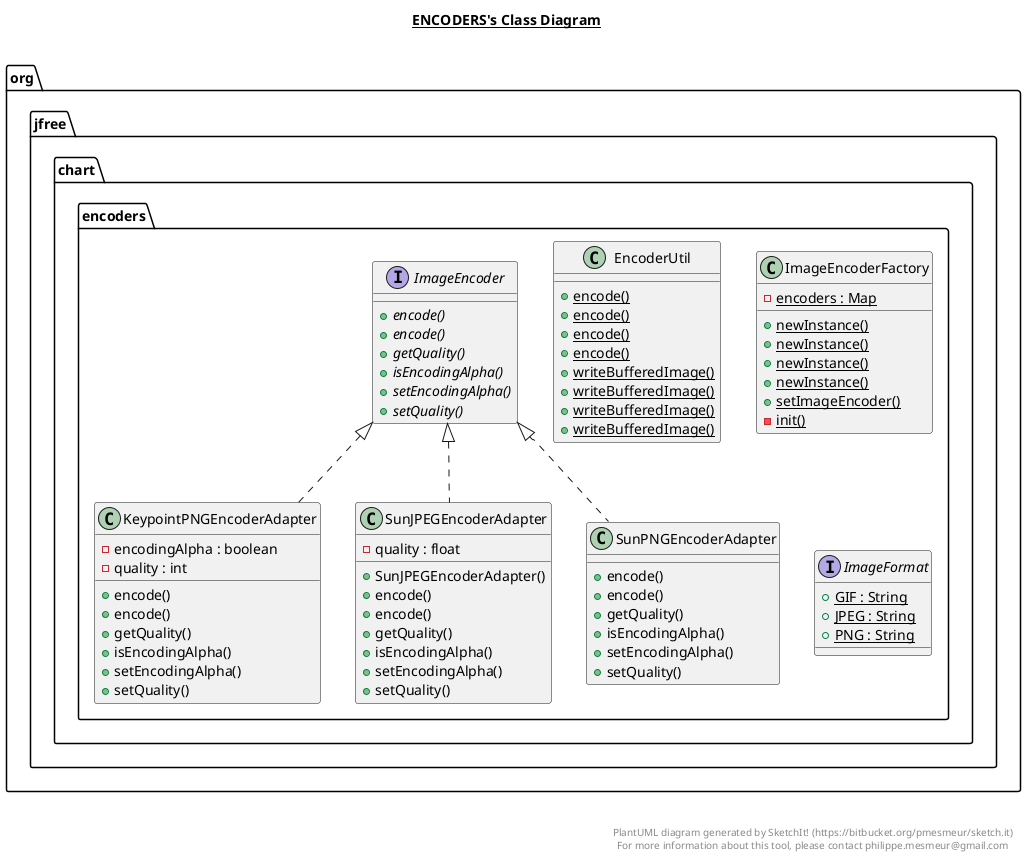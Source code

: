 @startuml

title __ENCODERS's Class Diagram__\n

  namespace org.jfree.chart {
    namespace encoders {
      class org.jfree.chart.encoders.EncoderUtil {
          {static} + encode()
          {static} + encode()
          {static} + encode()
          {static} + encode()
          {static} + writeBufferedImage()
          {static} + writeBufferedImage()
          {static} + writeBufferedImage()
          {static} + writeBufferedImage()
      }
    }
  }
  

  namespace org.jfree.chart {
    namespace encoders {
      interface org.jfree.chart.encoders.ImageEncoder {
          {abstract} + encode()
          {abstract} + encode()
          {abstract} + getQuality()
          {abstract} + isEncodingAlpha()
          {abstract} + setEncodingAlpha()
          {abstract} + setQuality()
      }
    }
  }
  

  namespace org.jfree.chart {
    namespace encoders {
      class org.jfree.chart.encoders.ImageEncoderFactory {
          {static} - encoders : Map
          {static} + newInstance()
          {static} + newInstance()
          {static} + newInstance()
          {static} + newInstance()
          {static} + setImageEncoder()
          {static} - init()
      }
    }
  }
  

  namespace org.jfree.chart {
    namespace encoders {
      interface org.jfree.chart.encoders.ImageFormat {
          {static} + GIF : String
          {static} + JPEG : String
          {static} + PNG : String
      }
    }
  }
  

  namespace org.jfree.chart {
    namespace encoders {
      class org.jfree.chart.encoders.KeypointPNGEncoderAdapter {
          - encodingAlpha : boolean
          - quality : int
          + encode()
          + encode()
          + getQuality()
          + isEncodingAlpha()
          + setEncodingAlpha()
          + setQuality()
      }
    }
  }
  

  namespace org.jfree.chart {
    namespace encoders {
      class org.jfree.chart.encoders.SunJPEGEncoderAdapter {
          - quality : float
          + SunJPEGEncoderAdapter()
          + encode()
          + encode()
          + getQuality()
          + isEncodingAlpha()
          + setEncodingAlpha()
          + setQuality()
      }
    }
  }
  

  namespace org.jfree.chart {
    namespace encoders {
      class org.jfree.chart.encoders.SunPNGEncoderAdapter {
          + encode()
          + encode()
          + getQuality()
          + isEncodingAlpha()
          + setEncodingAlpha()
          + setQuality()
      }
    }
  }
  

  org.jfree.chart.encoders.KeypointPNGEncoderAdapter .up.|> ImageEncoder
  org.jfree.chart.encoders.SunJPEGEncoderAdapter .up.|> ImageEncoder
  org.jfree.chart.encoders.SunPNGEncoderAdapter .up.|> ImageEncoder


right footer


PlantUML diagram generated by SketchIt! (https://bitbucket.org/pmesmeur/sketch.it)
For more information about this tool, please contact philippe.mesmeur@gmail.com
endfooter

@enduml
